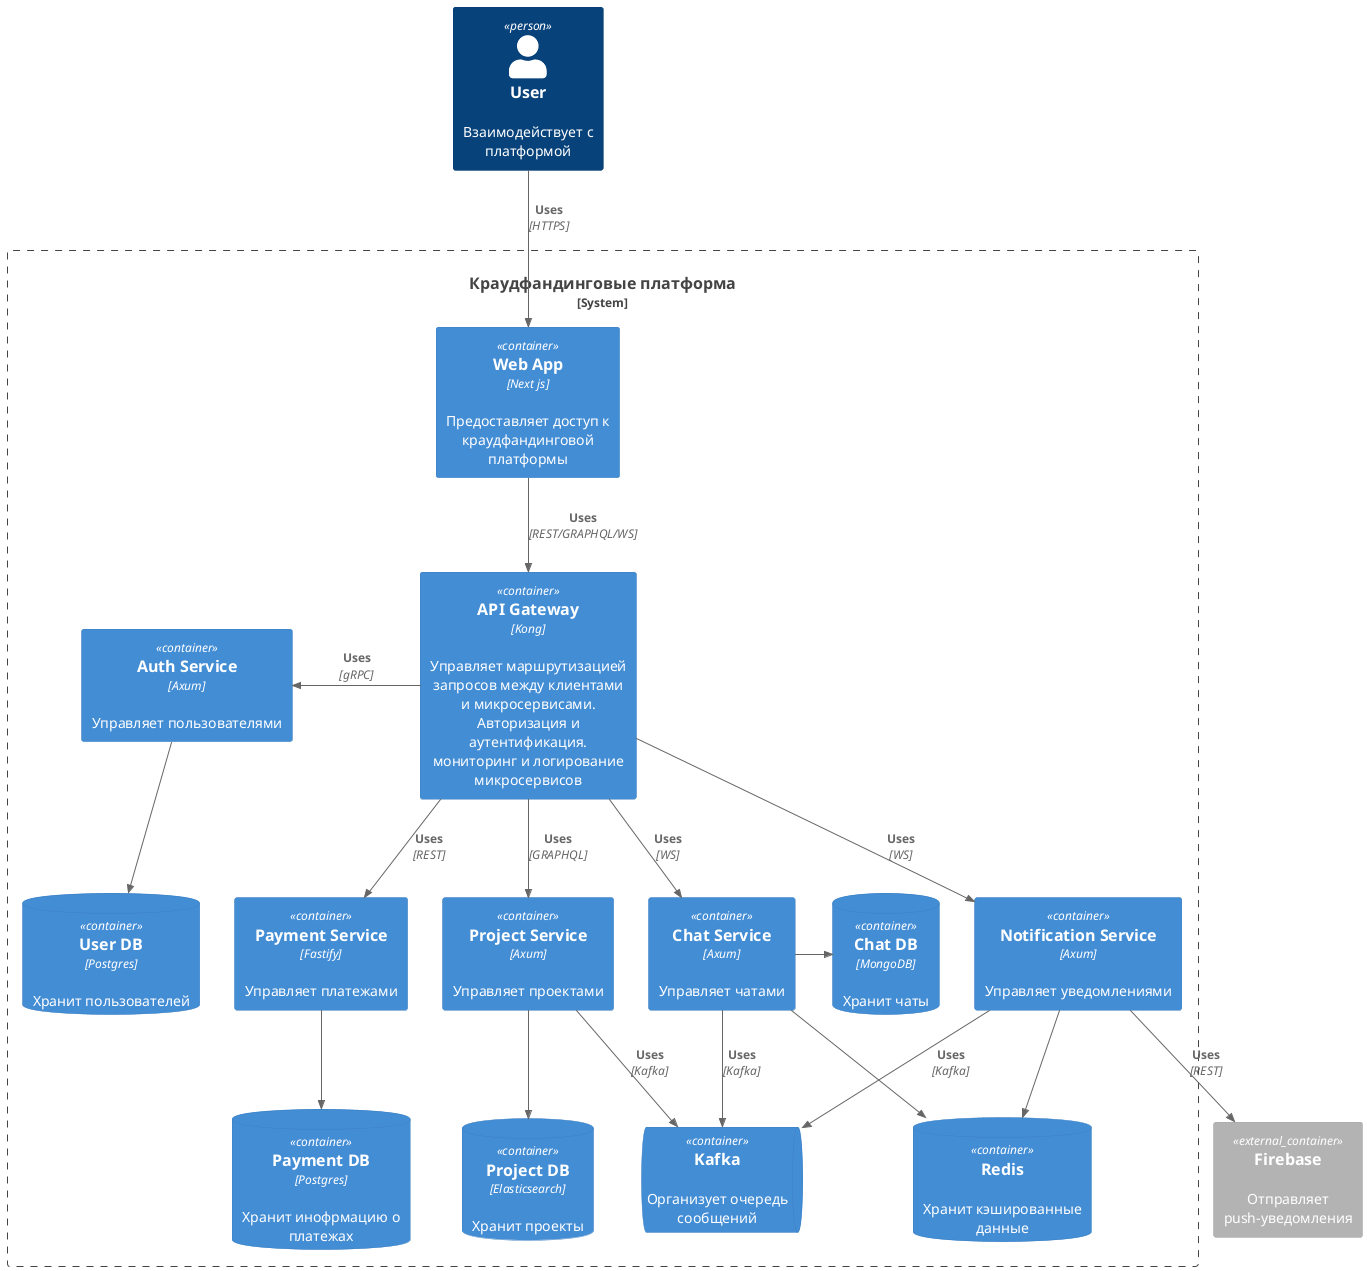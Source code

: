 @startuml C4_Container
!include <C4/C4_Container>

LAYOUT_TOP_DOWN()

Person(user, "User", "Взаимодействует с платформой")
System_Boundary(c1, "Краудфандинговые платформа") {
    Container(web_client, "Web App", "Next js", $descr="Предоставляет доступ к краудфандинговой платформы")
    Container(api_gateway, "API Gateway", "Kong", $descr="Управляет маршрутизацией запросов между клиентами и микросервисами. Авторизация и аутентификация. мониторинг и логирование микросервисов")
    Container(auth_service, "Auth Service", "Axum", $descr="Управляет пользователями")
    Container(project_service, "Project Service", "Axum", $descr="Управляет проектами")
    Container(payment_service, "Payment Service", "Fastify", $descr="Управляет платежами")
    Container(notification_service, "Notification Service", "Axum", $descr="Управляет уведомлениями")
    Container(chat_service, "Chat Service", "Axum", $descr="Управляет чатами")
    ContainerQueue(kafka, "Kafka",  $descr="Организует очередь сообщений")
    ContainerDb(project_db, "Project DB","Elasticsearch",  $descr="Хранит проекты")
    ContainerDb(user_db, "User DB","Postgres",  $descr="Хранит пользователей")
    ContainerDb(payment_db, "Payment DB","Postgres",  $descr="Хранит инофрмацию о платежах")
    ContainerDb(chat_db, "Chat DB","MongoDB",  $descr="Хранит чаты")
    ContainerDb(redis, "Redis",  $descr="Хранит кэшированные данные")
}
    Container_Ext(firebase, "Firebase",  $descr="Отправляет push-уведомления")

Rel(user, web_client, "Uses", "HTTPS")
Rel(web_client, api_gateway, "Uses", "REST/GRAPHQL/WS")
Rel_L(api_gateway, auth_service, "Uses", "gRPC")
Rel(api_gateway, payment_service, "Uses", "REST")
Rel(api_gateway, project_service, "Uses", "GRAPHQL")
Rel(api_gateway, chat_service, "Uses", "WS")
Rel(api_gateway, notification_service, "Uses", "WS")
Rel(notification_service, kafka, "Uses", "Kafka")
Rel(notification_service, redis,)
Rel(notification_service, firebase, "Uses", "REST")
Rel(chat_service, kafka, "Uses", "Kafka")
Rel(chat_service, redis,)
Rel(project_service, kafka, "Uses", "Kafka")
Rel(project_service, project_db, )
Rel(auth_service, user_db, )
Rel(payment_service, payment_db, )
Rel_R(chat_service, chat_db, )
@enduml
